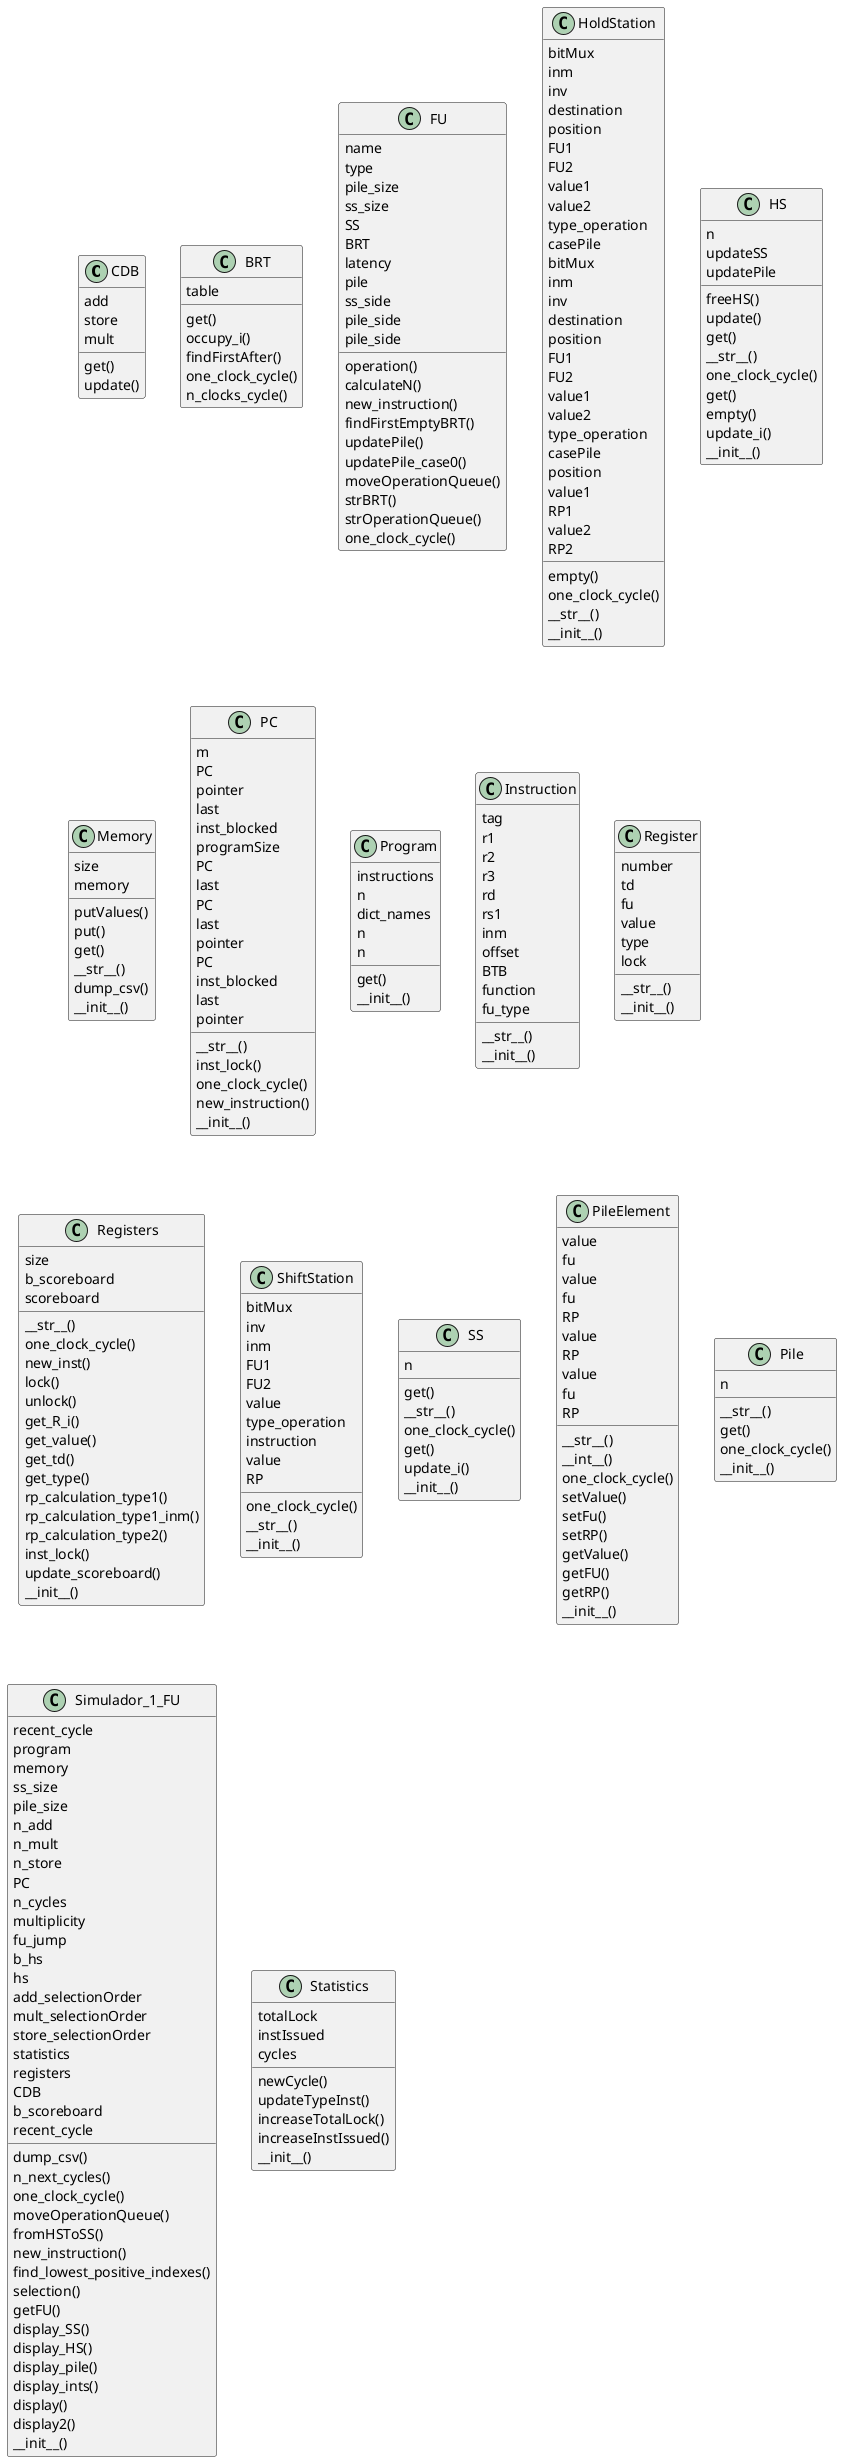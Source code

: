 @startuml
class CDB {
    get()
    update()
        add
    store
    mult
}
class BRT {
    get()
    occupy_i()
    findFirstAfter()
    one_clock_cycle()
    n_clocks_cycle()
        table
}
class FU {
    operation()
    calculateN()
    new_instruction()
    findFirstEmptyBRT()
    updatePile()
    updatePile_case0()
    moveOperationQueue()
    strBRT()
    strOperationQueue()
    one_clock_cycle()
        name
    type
    pile_size
    ss_size
    SS
    BRT
    latency
    pile
    ss_side
    pile_side
    pile_side
}
class HoldStation {
    empty()
    one_clock_cycle()
    __str__()
        bitMux
    inm
    inv
    destination
    position
    FU1
    FU2
    value1
    value2
    type_operation
    casePile
    bitMux
    inm
    inv
    destination
    position
    FU1
    FU2
    value1
    value2
    type_operation
    casePile
    position
    value1
    RP1
    value2
    RP2
    __init__()
}
class HS {
    freeHS()
    update()
    get()
    __str__()
    one_clock_cycle()
    get()
    empty()
    update_i()
        n
    updateSS
    updatePile
    __init__()
}
class Memory {
    putValues()
    put()
    get()
    __str__()
    dump_csv()
        size
    memory
    __init__()
}
class PC {
    __str__()
    inst_lock()
    one_clock_cycle()
    new_instruction()
        m
    PC
    pointer
    last
    inst_blocked
    programSize
    PC
    last
    PC
    last
    pointer
    PC
    inst_blocked
    last
    pointer
    __init__()
}
class Program {
    get()
        instructions
    n
    dict_names
    n
    n
    __init__()
}
class Instruction {
    __str__()
        tag
    r1
    r2
    r3
    rd
    rs1
    inm
    offset
    BTB
    function
    fu_type
    __init__()
}
class Register {
    __str__()
        number
    td
    fu
    value
    type
    lock
    __init__()
}
class Registers {
    __str__()
    one_clock_cycle()
    new_inst()
    lock()
    unlock()
    get_R_i()
    get_value()
    get_td()
    get_type()
    rp_calculation_type1()
    rp_calculation_type1_inm()
    rp_calculation_type2()
    inst_lock()
    update_scoreboard()
        size
    b_scoreboard
    scoreboard
    __init__()
}
class ShiftStation {
    one_clock_cycle()
    __str__()
        bitMux
    inv
    inm
    FU1
    FU2
    value
    type_operation
    instruction
    value
    RP
    __init__()
}
class SS {
    get()
    __str__()
    one_clock_cycle()
    get()
    update_i()
        n
    __init__()
}
class PileElement {
    __str__()
    __int__()
    one_clock_cycle()
    setValue()
    setFu()
    setRP()
    getValue()
    getFU()
    getRP()
        value
    fu
    value
    fu
    RP
    value
    RP
    value
    fu
    RP
    __init__()
}
class Pile {
    __str__()
    get()
    one_clock_cycle()
        n
    __init__()
}
class Simulador_1_FU {
    dump_csv()
    n_next_cycles()
    one_clock_cycle()
    moveOperationQueue()
    fromHSToSS()
    new_instruction()
    find_lowest_positive_indexes()
    selection()
    getFU()
    display_SS()
    display_HS()
    display_pile()
    display_ints()
    display()
    display2()
        recent_cycle
    program
    memory
    ss_size
    pile_size
    n_add
    n_mult
    n_store
    PC
    n_cycles
    multiplicity
    fu_jump
    b_hs
    hs
    add_selectionOrder
    mult_selectionOrder
    store_selectionOrder
    statistics
    registers
    CDB
    b_scoreboard
    recent_cycle
    __init__()
}
class Statistics {
    newCycle()
    updateTypeInst()
    increaseTotalLock()
    increaseInstIssued()
        totalLock
    instIssued
    cycles
    __init__()
}
@enduml